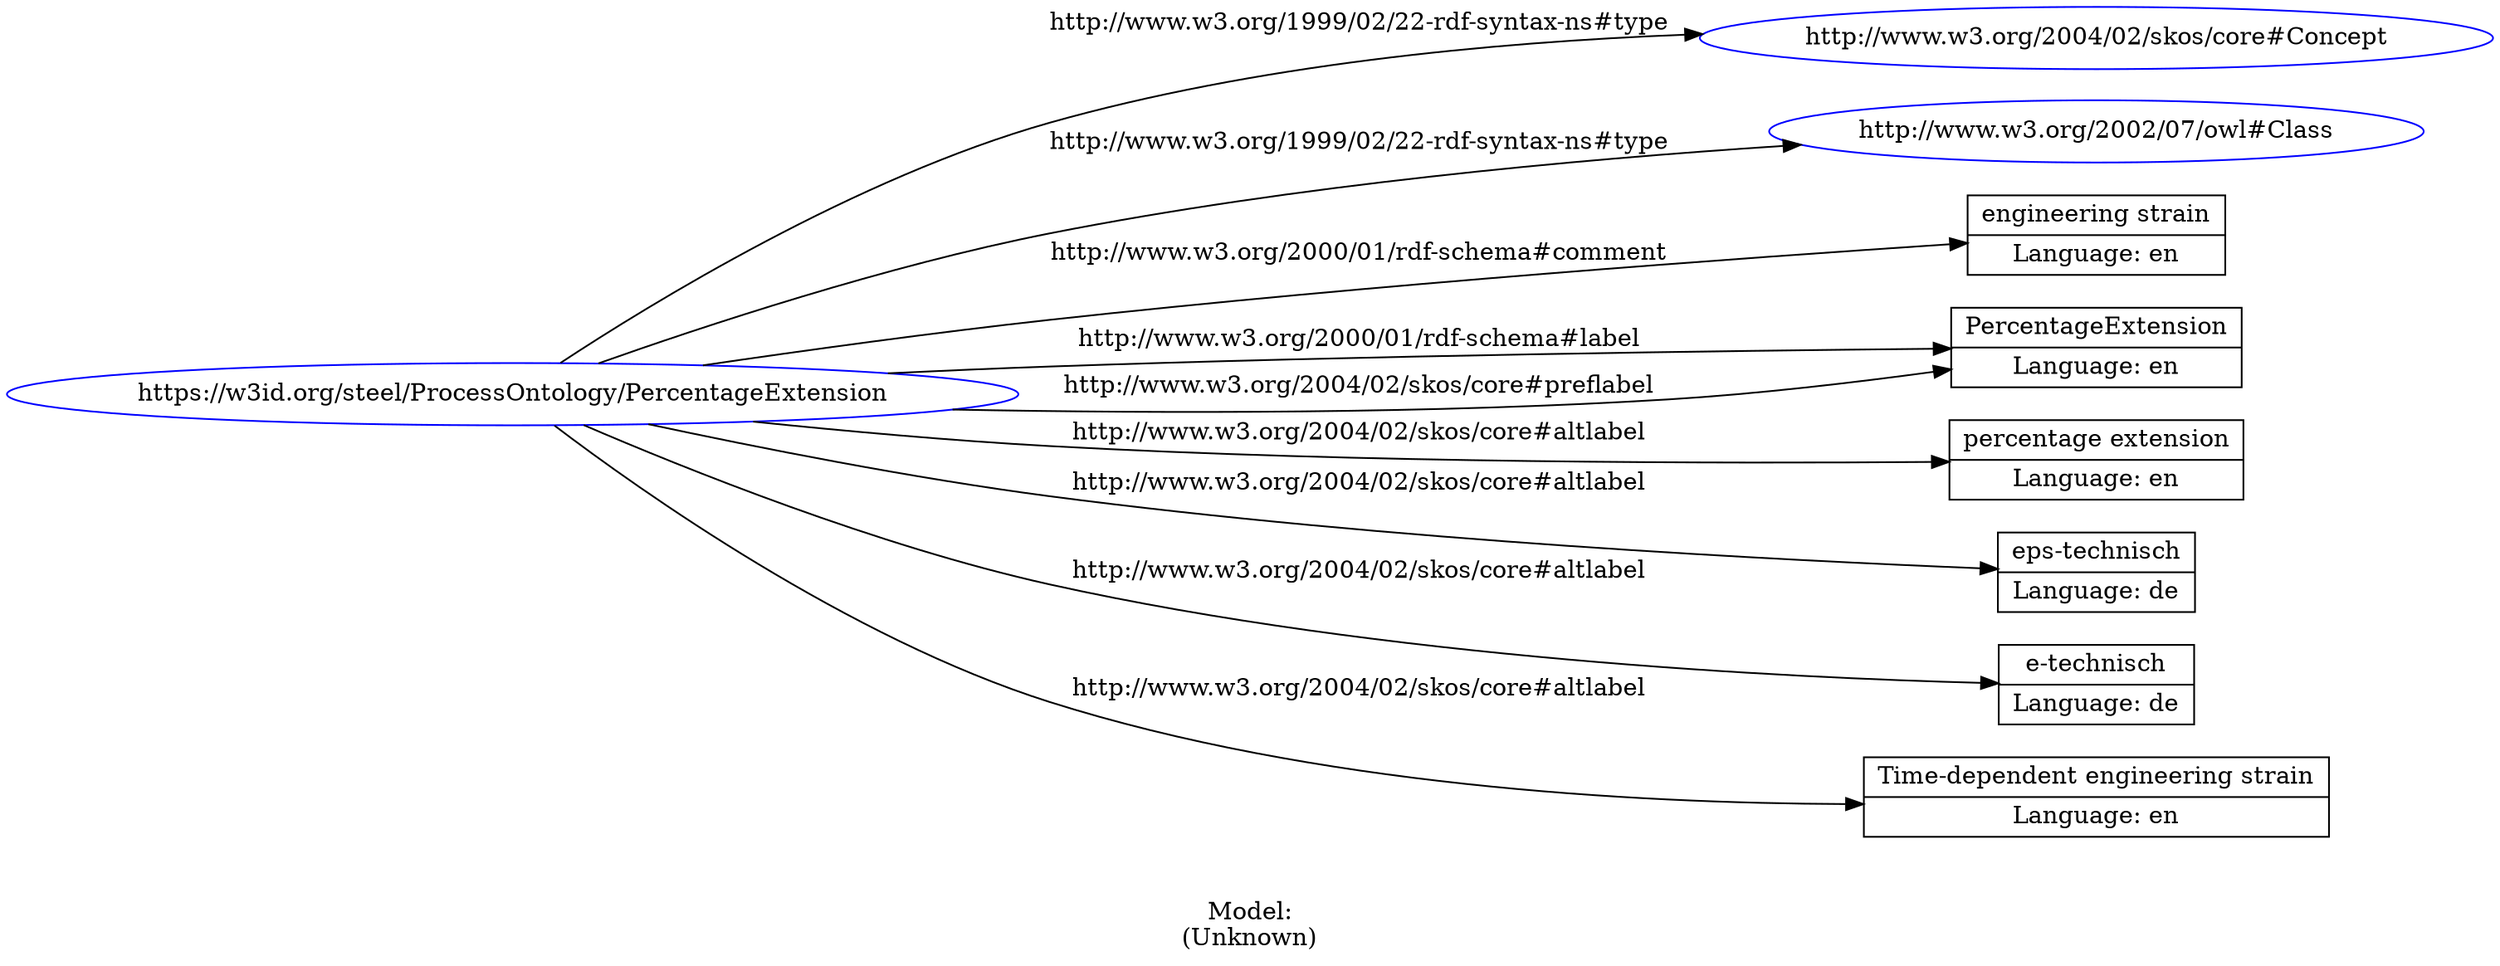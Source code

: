 digraph {
	rankdir = LR;
	charset="utf-8";

	"Rhttps://w3id.org/steel/ProcessOntology/PercentageExtension" -> "Rhttp://www.w3.org/2004/02/skos/core#Concept" [ label="http://www.w3.org/1999/02/22-rdf-syntax-ns#type" ];
	"Rhttps://w3id.org/steel/ProcessOntology/PercentageExtension" -> "Rhttp://www.w3.org/2002/07/owl#Class" [ label="http://www.w3.org/1999/02/22-rdf-syntax-ns#type" ];
	"Rhttps://w3id.org/steel/ProcessOntology/PercentageExtension" -> "Lengineering strain|Language: en" [ label="http://www.w3.org/2000/01/rdf-schema#comment" ];
	"Rhttps://w3id.org/steel/ProcessOntology/PercentageExtension" -> "LPercentageExtension|Language: en" [ label="http://www.w3.org/2000/01/rdf-schema#label" ];
	"Rhttps://w3id.org/steel/ProcessOntology/PercentageExtension" -> "Lpercentage extension|Language: en" [ label="http://www.w3.org/2004/02/skos/core#altlabel" ];
	"Rhttps://w3id.org/steel/ProcessOntology/PercentageExtension" -> "Leps-technisch|Language: de" [ label="http://www.w3.org/2004/02/skos/core#altlabel" ];
	"Rhttps://w3id.org/steel/ProcessOntology/PercentageExtension" -> "Le-technisch|Language: de" [ label="http://www.w3.org/2004/02/skos/core#altlabel" ];
	"Rhttps://w3id.org/steel/ProcessOntology/PercentageExtension" -> "LTime-dependent engineering strain|Language: en" [ label="http://www.w3.org/2004/02/skos/core#altlabel" ];
	"Rhttps://w3id.org/steel/ProcessOntology/PercentageExtension" -> "LPercentageExtension|Language: en" [ label="http://www.w3.org/2004/02/skos/core#preflabel" ];

	// Resources
	"Rhttps://w3id.org/steel/ProcessOntology/PercentageExtension" [ label="https://w3id.org/steel/ProcessOntology/PercentageExtension", shape = ellipse, color = blue ];
	"Rhttp://www.w3.org/2004/02/skos/core#Concept" [ label="http://www.w3.org/2004/02/skos/core#Concept", shape = ellipse, color = blue ];
	"Rhttp://www.w3.org/2002/07/owl#Class" [ label="http://www.w3.org/2002/07/owl#Class", shape = ellipse, color = blue ];

	// Anonymous nodes

	// Literals
	"Lengineering strain|Language: en" [ label="engineering strain|Language: en", shape = record ];
	"LPercentageExtension|Language: en" [ label="PercentageExtension|Language: en", shape = record ];
	"Lpercentage extension|Language: en" [ label="percentage extension|Language: en", shape = record ];
	"Leps-technisch|Language: de" [ label="eps-technisch|Language: de", shape = record ];
	"Le-technisch|Language: de" [ label="e-technisch|Language: de", shape = record ];
	"LTime-dependent engineering strain|Language: en" [ label="Time-dependent engineering strain|Language: en", shape = record ];

	label="\n\nModel:\n(Unknown)";
}
